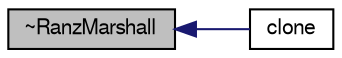digraph "~RanzMarshall"
{
  bgcolor="transparent";
  edge [fontname="FreeSans",fontsize="10",labelfontname="FreeSans",labelfontsize="10"];
  node [fontname="FreeSans",fontsize="10",shape=record];
  rankdir="LR";
  Node13 [label="~RanzMarshall",height=0.2,width=0.4,color="black", fillcolor="grey75", style="filled", fontcolor="black"];
  Node13 -> Node14 [dir="back",color="midnightblue",fontsize="10",style="solid",fontname="FreeSans"];
  Node14 [label="clone",height=0.2,width=0.4,color="black",URL="$a24362.html#a015858b0d482383b4d7beabfdec4d7a1",tooltip="Construct and return a clone. "];
}
